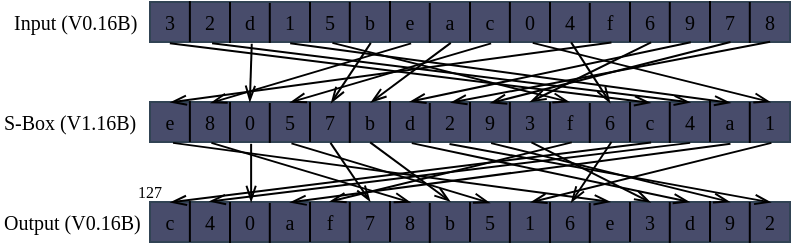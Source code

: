 <mxfile version="20.8.16" type="device"><diagram name="Page-1" id="CQ9Tcn9Mi_tH3L0ZF2m8"><mxGraphModel dx="574" dy="342" grid="1" gridSize="10" guides="1" tooltips="1" connect="1" arrows="1" fold="1" page="1" pageScale="1" pageWidth="850" pageHeight="1100" math="0" shadow="0"><root><mxCell id="0"/><mxCell id="1" parent="0"/><mxCell id="WTyvyHCWpa3YiQVzAtuP-1" value="" style="rounded=0;whiteSpace=wrap;html=1;fillColor=#484C6B;strokeColor=#314354;fontColor=#ffffff;" vertex="1" parent="1"><mxGeometry x="160" y="290" width="320" height="20" as="geometry"/></mxCell><mxCell id="WTyvyHCWpa3YiQVzAtuP-2" value="" style="endArrow=none;html=1;rounded=0;exitX=0.25;exitY=1;exitDx=0;exitDy=0;" edge="1" parent="1" source="WTyvyHCWpa3YiQVzAtuP-1"><mxGeometry width="50" height="50" relative="1" as="geometry"><mxPoint x="160" y="410" as="sourcePoint"/><mxPoint x="240.0" y="290" as="targetPoint"/><Array as="points"><mxPoint x="240" y="310"/><mxPoint x="240" y="300"/></Array></mxGeometry></mxCell><mxCell id="WTyvyHCWpa3YiQVzAtuP-3" value="" style="endArrow=none;html=1;rounded=0;entryX=0.75;entryY=0;entryDx=0;entryDy=0;exitX=0.75;exitY=1;exitDx=0;exitDy=0;" edge="1" parent="1" source="WTyvyHCWpa3YiQVzAtuP-1" target="WTyvyHCWpa3YiQVzAtuP-1"><mxGeometry width="50" height="50" relative="1" as="geometry"><mxPoint x="384.77" y="410" as="sourcePoint"/><mxPoint x="384.77" y="370" as="targetPoint"/></mxGeometry></mxCell><mxCell id="WTyvyHCWpa3YiQVzAtuP-4" value="" style="endArrow=none;html=1;rounded=0;entryX=0.5;entryY=0;entryDx=0;entryDy=0;exitX=0.5;exitY=1;exitDx=0;exitDy=0;" edge="1" parent="1" source="WTyvyHCWpa3YiQVzAtuP-1" target="WTyvyHCWpa3YiQVzAtuP-1"><mxGeometry width="50" height="50" relative="1" as="geometry"><mxPoint x="190" y="410" as="sourcePoint"/><mxPoint x="240" y="360" as="targetPoint"/></mxGeometry></mxCell><mxCell id="WTyvyHCWpa3YiQVzAtuP-5" value="" style="endArrow=none;html=1;rounded=0;entryX=0.125;entryY=0;entryDx=0;entryDy=0;entryPerimeter=0;exitX=0.125;exitY=1.023;exitDx=0;exitDy=0;exitPerimeter=0;" edge="1" parent="1" source="WTyvyHCWpa3YiQVzAtuP-1" target="WTyvyHCWpa3YiQVzAtuP-1"><mxGeometry width="50" height="50" relative="1" as="geometry"><mxPoint x="170" y="380" as="sourcePoint"/><mxPoint x="250" y="330" as="targetPoint"/></mxGeometry></mxCell><mxCell id="WTyvyHCWpa3YiQVzAtuP-6" value="" style="endArrow=none;html=1;rounded=0;entryX=0.125;entryY=0;entryDx=0;entryDy=0;entryPerimeter=0;exitX=0.125;exitY=1.023;exitDx=0;exitDy=0;exitPerimeter=0;" edge="1" parent="1"><mxGeometry width="50" height="50" relative="1" as="geometry"><mxPoint x="280.0" y="310" as="sourcePoint"/><mxPoint x="280.0" y="289.54" as="targetPoint"/></mxGeometry></mxCell><mxCell id="WTyvyHCWpa3YiQVzAtuP-7" value="" style="endArrow=none;html=1;rounded=0;entryX=0.125;entryY=0;entryDx=0;entryDy=0;entryPerimeter=0;exitX=0.125;exitY=1.023;exitDx=0;exitDy=0;exitPerimeter=0;" edge="1" parent="1"><mxGeometry width="50" height="50" relative="1" as="geometry"><mxPoint x="360" y="310.46" as="sourcePoint"/><mxPoint x="360" y="290" as="targetPoint"/></mxGeometry></mxCell><mxCell id="WTyvyHCWpa3YiQVzAtuP-8" value="" style="endArrow=none;html=1;rounded=0;entryX=0.125;entryY=0;entryDx=0;entryDy=0;entryPerimeter=0;exitX=0.125;exitY=1.023;exitDx=0;exitDy=0;exitPerimeter=0;" edge="1" parent="1"><mxGeometry width="50" height="50" relative="1" as="geometry"><mxPoint x="440" y="310" as="sourcePoint"/><mxPoint x="440" y="289.54" as="targetPoint"/></mxGeometry></mxCell><mxCell id="WTyvyHCWpa3YiQVzAtuP-26" value="" style="endArrow=none;html=1;rounded=0;exitX=0.25;exitY=1;exitDx=0;exitDy=0;" edge="1" parent="1"><mxGeometry width="50" height="50" relative="1" as="geometry"><mxPoint x="219.9" y="310.46" as="sourcePoint"/><mxPoint x="219.9" y="290.46" as="targetPoint"/><Array as="points"><mxPoint x="219.9" y="310.46"/><mxPoint x="219.9" y="300.46"/></Array></mxGeometry></mxCell><mxCell id="WTyvyHCWpa3YiQVzAtuP-27" value="" style="endArrow=none;html=1;rounded=0;entryX=0.75;entryY=0;entryDx=0;entryDy=0;exitX=0.75;exitY=1;exitDx=0;exitDy=0;" edge="1" parent="1"><mxGeometry width="50" height="50" relative="1" as="geometry"><mxPoint x="379.9" y="310.46" as="sourcePoint"/><mxPoint x="379.9" y="290.46" as="targetPoint"/></mxGeometry></mxCell><mxCell id="WTyvyHCWpa3YiQVzAtuP-28" value="" style="endArrow=none;html=1;rounded=0;entryX=0.5;entryY=0;entryDx=0;entryDy=0;exitX=0.5;exitY=1;exitDx=0;exitDy=0;" edge="1" parent="1"><mxGeometry width="50" height="50" relative="1" as="geometry"><mxPoint x="299.9" y="310.46" as="sourcePoint"/><mxPoint x="299.9" y="290.46" as="targetPoint"/></mxGeometry></mxCell><mxCell id="WTyvyHCWpa3YiQVzAtuP-29" value="" style="endArrow=none;html=1;rounded=0;entryX=0.125;entryY=0;entryDx=0;entryDy=0;entryPerimeter=0;exitX=0.125;exitY=1.023;exitDx=0;exitDy=0;exitPerimeter=0;" edge="1" parent="1"><mxGeometry width="50" height="50" relative="1" as="geometry"><mxPoint x="259.9" y="310.46" as="sourcePoint"/><mxPoint x="259.9" y="290" as="targetPoint"/></mxGeometry></mxCell><mxCell id="WTyvyHCWpa3YiQVzAtuP-30" value="" style="endArrow=none;html=1;rounded=0;entryX=0.125;entryY=0;entryDx=0;entryDy=0;entryPerimeter=0;exitX=0.125;exitY=1.023;exitDx=0;exitDy=0;exitPerimeter=0;" edge="1" parent="1"><mxGeometry width="50" height="50" relative="1" as="geometry"><mxPoint x="419.9" y="310.46" as="sourcePoint"/><mxPoint x="419.9" y="290" as="targetPoint"/></mxGeometry></mxCell><mxCell id="WTyvyHCWpa3YiQVzAtuP-31" value="" style="endArrow=none;html=1;rounded=0;entryX=0.125;entryY=0;entryDx=0;entryDy=0;entryPerimeter=0;exitX=0.125;exitY=1.023;exitDx=0;exitDy=0;exitPerimeter=0;" edge="1" parent="1"><mxGeometry width="50" height="50" relative="1" as="geometry"><mxPoint x="459.9" y="310.46" as="sourcePoint"/><mxPoint x="459.9" y="290" as="targetPoint"/></mxGeometry></mxCell><mxCell id="WTyvyHCWpa3YiQVzAtuP-32" value="" style="endArrow=none;html=1;rounded=0;entryX=0.125;entryY=0;entryDx=0;entryDy=0;entryPerimeter=0;exitX=0.125;exitY=1.023;exitDx=0;exitDy=0;exitPerimeter=0;" edge="1" parent="1"><mxGeometry width="50" height="50" relative="1" as="geometry"><mxPoint x="179.94" y="310" as="sourcePoint"/><mxPoint x="179.94" y="289.54" as="targetPoint"/></mxGeometry></mxCell><mxCell id="WTyvyHCWpa3YiQVzAtuP-33" value="" style="endArrow=none;html=1;rounded=0;entryX=0.125;entryY=0;entryDx=0;entryDy=0;entryPerimeter=0;exitX=0.125;exitY=1.023;exitDx=0;exitDy=0;exitPerimeter=0;" edge="1" parent="1"><mxGeometry width="50" height="50" relative="1" as="geometry"><mxPoint x="339.94" y="310.46" as="sourcePoint"/><mxPoint x="339.94" y="290" as="targetPoint"/></mxGeometry></mxCell><mxCell id="WTyvyHCWpa3YiQVzAtuP-34" value="1" style="text;html=1;strokeColor=none;fillColor=none;align=center;verticalAlign=middle;whiteSpace=wrap;rounded=0;fontSize=10;fontFamily=Source Code Pro;" vertex="1" parent="1"><mxGeometry x="465" y="295" width="10" height="10" as="geometry"/></mxCell><mxCell id="WTyvyHCWpa3YiQVzAtuP-35" value="4" style="text;html=1;strokeColor=none;fillColor=none;align=center;verticalAlign=middle;whiteSpace=wrap;rounded=0;fontSize=10;fontFamily=Source Code Pro;" vertex="1" parent="1"><mxGeometry x="425" y="295" width="10" height="10" as="geometry"/></mxCell><mxCell id="WTyvyHCWpa3YiQVzAtuP-36" value="6" style="text;html=1;strokeColor=none;fillColor=none;align=center;verticalAlign=middle;whiteSpace=wrap;rounded=0;fontSize=10;fontFamily=Source Code Pro;" vertex="1" parent="1"><mxGeometry x="385" y="295" width="10" height="10" as="geometry"/></mxCell><mxCell id="WTyvyHCWpa3YiQVzAtuP-37" value="3" style="text;html=1;strokeColor=none;fillColor=none;align=center;verticalAlign=middle;whiteSpace=wrap;rounded=0;fontSize=10;fontFamily=Source Code Pro;" vertex="1" parent="1"><mxGeometry x="345" y="295" width="10" height="10" as="geometry"/></mxCell><mxCell id="WTyvyHCWpa3YiQVzAtuP-38" value="a" style="text;html=1;strokeColor=none;fillColor=none;align=center;verticalAlign=middle;whiteSpace=wrap;rounded=0;fontSize=10;fontFamily=Source Code Pro;" vertex="1" parent="1"><mxGeometry x="445" y="295" width="10" height="10" as="geometry"/></mxCell><mxCell id="WTyvyHCWpa3YiQVzAtuP-39" value="c" style="text;html=1;strokeColor=none;fillColor=none;align=center;verticalAlign=middle;whiteSpace=wrap;rounded=0;fontSize=10;fontFamily=Source Code Pro;" vertex="1" parent="1"><mxGeometry x="405" y="295" width="10" height="10" as="geometry"/></mxCell><mxCell id="WTyvyHCWpa3YiQVzAtuP-40" value="f" style="text;html=1;strokeColor=none;fillColor=none;align=center;verticalAlign=middle;whiteSpace=wrap;rounded=0;fontSize=10;fontFamily=Source Code Pro;" vertex="1" parent="1"><mxGeometry x="365" y="295" width="10" height="10" as="geometry"/></mxCell><mxCell id="WTyvyHCWpa3YiQVzAtuP-41" value="9" style="text;html=1;strokeColor=none;fillColor=none;align=center;verticalAlign=middle;whiteSpace=wrap;rounded=0;fontSize=10;fontFamily=Source Code Pro;" vertex="1" parent="1"><mxGeometry x="325" y="295" width="10" height="10" as="geometry"/></mxCell><mxCell id="WTyvyHCWpa3YiQVzAtuP-42" value="2" style="text;html=1;strokeColor=none;fillColor=none;align=center;verticalAlign=middle;whiteSpace=wrap;rounded=0;fontSize=10;fontFamily=Source Code Pro;" vertex="1" parent="1"><mxGeometry x="305" y="295" width="10" height="10" as="geometry"/></mxCell><mxCell id="WTyvyHCWpa3YiQVzAtuP-43" value="b" style="text;html=1;strokeColor=none;fillColor=none;align=center;verticalAlign=middle;whiteSpace=wrap;rounded=0;fontSize=10;fontFamily=Source Code Pro;" vertex="1" parent="1"><mxGeometry x="265" y="295" width="10" height="10" as="geometry"/></mxCell><mxCell id="WTyvyHCWpa3YiQVzAtuP-44" value="5" style="text;html=1;strokeColor=none;fillColor=none;align=center;verticalAlign=middle;whiteSpace=wrap;rounded=0;fontSize=10;fontFamily=Source Code Pro;" vertex="1" parent="1"><mxGeometry x="225" y="295" width="10" height="10" as="geometry"/></mxCell><mxCell id="WTyvyHCWpa3YiQVzAtuP-45" value="8" style="text;html=1;strokeColor=none;fillColor=none;align=center;verticalAlign=middle;whiteSpace=wrap;rounded=0;fontSize=10;fontFamily=Source Code Pro;" vertex="1" parent="1"><mxGeometry x="185" y="295" width="10" height="10" as="geometry"/></mxCell><mxCell id="WTyvyHCWpa3YiQVzAtuP-46" value="d" style="text;html=1;strokeColor=none;fillColor=none;align=center;verticalAlign=middle;whiteSpace=wrap;rounded=0;fontSize=10;fontFamily=Source Code Pro;" vertex="1" parent="1"><mxGeometry x="285" y="295" width="10" height="10" as="geometry"/></mxCell><mxCell id="WTyvyHCWpa3YiQVzAtuP-47" value="7" style="text;html=1;strokeColor=none;fillColor=none;align=center;verticalAlign=middle;whiteSpace=wrap;rounded=0;fontSize=10;fontFamily=Source Code Pro;" vertex="1" parent="1"><mxGeometry x="245" y="295" width="10" height="10" as="geometry"/></mxCell><mxCell id="WTyvyHCWpa3YiQVzAtuP-48" value="0" style="text;html=1;strokeColor=none;fillColor=none;align=center;verticalAlign=middle;whiteSpace=wrap;rounded=0;fontSize=10;fontFamily=Source Code Pro;" vertex="1" parent="1"><mxGeometry x="205" y="295" width="10" height="10" as="geometry"/></mxCell><mxCell id="WTyvyHCWpa3YiQVzAtuP-49" value="e" style="text;html=1;strokeColor=none;fillColor=none;align=center;verticalAlign=middle;whiteSpace=wrap;rounded=0;fontSize=10;fontFamily=Source Code Pro;" vertex="1" parent="1"><mxGeometry x="165" y="295" width="10" height="10" as="geometry"/></mxCell><mxCell id="WTyvyHCWpa3YiQVzAtuP-51" value="S-Box (V1.16B)" style="text;html=1;strokeColor=none;fillColor=none;align=left;verticalAlign=middle;whiteSpace=wrap;rounded=0;fontSize=10;fontFamily=Computer Modern;" vertex="1" parent="1"><mxGeometry x="85" y="292.5" width="75" height="15" as="geometry"/></mxCell><mxCell id="WTyvyHCWpa3YiQVzAtuP-52" value="" style="rounded=0;whiteSpace=wrap;html=1;fillColor=#484C6B;strokeColor=#314354;fontColor=#ffffff;" vertex="1" parent="1"><mxGeometry x="160" y="240" width="320" height="20" as="geometry"/></mxCell><mxCell id="WTyvyHCWpa3YiQVzAtuP-53" value="" style="endArrow=none;html=1;rounded=0;exitX=0.25;exitY=1;exitDx=0;exitDy=0;" edge="1" parent="1" source="WTyvyHCWpa3YiQVzAtuP-52"><mxGeometry width="50" height="50" relative="1" as="geometry"><mxPoint x="160" y="360" as="sourcePoint"/><mxPoint x="240.0" y="240.0" as="targetPoint"/><Array as="points"><mxPoint x="240" y="260"/><mxPoint x="240" y="250"/></Array></mxGeometry></mxCell><mxCell id="WTyvyHCWpa3YiQVzAtuP-54" value="" style="endArrow=none;html=1;rounded=0;entryX=0.75;entryY=0;entryDx=0;entryDy=0;exitX=0.75;exitY=1;exitDx=0;exitDy=0;" edge="1" parent="1" source="WTyvyHCWpa3YiQVzAtuP-52" target="WTyvyHCWpa3YiQVzAtuP-52"><mxGeometry width="50" height="50" relative="1" as="geometry"><mxPoint x="384.77" y="360" as="sourcePoint"/><mxPoint x="384.77" y="320" as="targetPoint"/></mxGeometry></mxCell><mxCell id="WTyvyHCWpa3YiQVzAtuP-55" value="" style="endArrow=none;html=1;rounded=0;entryX=0.5;entryY=0;entryDx=0;entryDy=0;exitX=0.5;exitY=1;exitDx=0;exitDy=0;" edge="1" parent="1" source="WTyvyHCWpa3YiQVzAtuP-52" target="WTyvyHCWpa3YiQVzAtuP-52"><mxGeometry width="50" height="50" relative="1" as="geometry"><mxPoint x="190" y="360" as="sourcePoint"/><mxPoint x="240" y="310" as="targetPoint"/></mxGeometry></mxCell><mxCell id="WTyvyHCWpa3YiQVzAtuP-56" value="" style="endArrow=none;html=1;rounded=0;entryX=0.125;entryY=0;entryDx=0;entryDy=0;entryPerimeter=0;exitX=0.125;exitY=1.023;exitDx=0;exitDy=0;exitPerimeter=0;" edge="1" parent="1" source="WTyvyHCWpa3YiQVzAtuP-52" target="WTyvyHCWpa3YiQVzAtuP-52"><mxGeometry width="50" height="50" relative="1" as="geometry"><mxPoint x="170" y="330" as="sourcePoint"/><mxPoint x="250" y="280" as="targetPoint"/></mxGeometry></mxCell><mxCell id="WTyvyHCWpa3YiQVzAtuP-57" value="" style="endArrow=none;html=1;rounded=0;entryX=0.125;entryY=0;entryDx=0;entryDy=0;entryPerimeter=0;exitX=0.125;exitY=1.023;exitDx=0;exitDy=0;exitPerimeter=0;" edge="1" parent="1"><mxGeometry width="50" height="50" relative="1" as="geometry"><mxPoint x="280.0" y="260.0" as="sourcePoint"/><mxPoint x="280.0" y="239.54" as="targetPoint"/></mxGeometry></mxCell><mxCell id="WTyvyHCWpa3YiQVzAtuP-58" value="" style="endArrow=none;html=1;rounded=0;entryX=0.125;entryY=0;entryDx=0;entryDy=0;entryPerimeter=0;exitX=0.125;exitY=1.023;exitDx=0;exitDy=0;exitPerimeter=0;" edge="1" parent="1"><mxGeometry width="50" height="50" relative="1" as="geometry"><mxPoint x="360" y="260.46" as="sourcePoint"/><mxPoint x="360" y="240.0" as="targetPoint"/></mxGeometry></mxCell><mxCell id="WTyvyHCWpa3YiQVzAtuP-59" value="" style="endArrow=none;html=1;rounded=0;entryX=0.125;entryY=0;entryDx=0;entryDy=0;entryPerimeter=0;exitX=0.125;exitY=1.023;exitDx=0;exitDy=0;exitPerimeter=0;" edge="1" parent="1"><mxGeometry width="50" height="50" relative="1" as="geometry"><mxPoint x="440" y="260.0" as="sourcePoint"/><mxPoint x="440" y="239.54" as="targetPoint"/></mxGeometry></mxCell><mxCell id="WTyvyHCWpa3YiQVzAtuP-77" value="" style="endArrow=none;html=1;rounded=0;exitX=0.25;exitY=1;exitDx=0;exitDy=0;" edge="1" parent="1"><mxGeometry width="50" height="50" relative="1" as="geometry"><mxPoint x="219.9" y="260.46" as="sourcePoint"/><mxPoint x="219.9" y="240.46" as="targetPoint"/><Array as="points"><mxPoint x="219.9" y="260.46"/><mxPoint x="219.9" y="250.46"/></Array></mxGeometry></mxCell><mxCell id="WTyvyHCWpa3YiQVzAtuP-78" value="" style="endArrow=none;html=1;rounded=0;entryX=0.75;entryY=0;entryDx=0;entryDy=0;exitX=0.75;exitY=1;exitDx=0;exitDy=0;" edge="1" parent="1"><mxGeometry width="50" height="50" relative="1" as="geometry"><mxPoint x="379.9" y="260.46" as="sourcePoint"/><mxPoint x="379.9" y="240.46" as="targetPoint"/></mxGeometry></mxCell><mxCell id="WTyvyHCWpa3YiQVzAtuP-79" value="" style="endArrow=none;html=1;rounded=0;entryX=0.5;entryY=0;entryDx=0;entryDy=0;exitX=0.5;exitY=1;exitDx=0;exitDy=0;" edge="1" parent="1"><mxGeometry width="50" height="50" relative="1" as="geometry"><mxPoint x="299.9" y="260.46" as="sourcePoint"/><mxPoint x="299.9" y="240.46" as="targetPoint"/></mxGeometry></mxCell><mxCell id="WTyvyHCWpa3YiQVzAtuP-80" value="" style="endArrow=none;html=1;rounded=0;entryX=0.125;entryY=0;entryDx=0;entryDy=0;entryPerimeter=0;exitX=0.125;exitY=1.023;exitDx=0;exitDy=0;exitPerimeter=0;" edge="1" parent="1"><mxGeometry width="50" height="50" relative="1" as="geometry"><mxPoint x="259.9" y="260.46" as="sourcePoint"/><mxPoint x="259.9" y="240.0" as="targetPoint"/></mxGeometry></mxCell><mxCell id="WTyvyHCWpa3YiQVzAtuP-81" value="" style="endArrow=none;html=1;rounded=0;entryX=0.125;entryY=0;entryDx=0;entryDy=0;entryPerimeter=0;exitX=0.125;exitY=1.023;exitDx=0;exitDy=0;exitPerimeter=0;" edge="1" parent="1"><mxGeometry width="50" height="50" relative="1" as="geometry"><mxPoint x="419.9" y="260.46" as="sourcePoint"/><mxPoint x="419.9" y="240.0" as="targetPoint"/></mxGeometry></mxCell><mxCell id="WTyvyHCWpa3YiQVzAtuP-82" value="" style="endArrow=none;html=1;rounded=0;entryX=0.125;entryY=0;entryDx=0;entryDy=0;entryPerimeter=0;exitX=0.125;exitY=1.023;exitDx=0;exitDy=0;exitPerimeter=0;" edge="1" parent="1"><mxGeometry width="50" height="50" relative="1" as="geometry"><mxPoint x="459.9" y="260.46" as="sourcePoint"/><mxPoint x="459.9" y="240.0" as="targetPoint"/></mxGeometry></mxCell><mxCell id="WTyvyHCWpa3YiQVzAtuP-83" value="" style="endArrow=none;html=1;rounded=0;entryX=0.125;entryY=0;entryDx=0;entryDy=0;entryPerimeter=0;exitX=0.125;exitY=1.023;exitDx=0;exitDy=0;exitPerimeter=0;" edge="1" parent="1"><mxGeometry width="50" height="50" relative="1" as="geometry"><mxPoint x="179.94" y="260.0" as="sourcePoint"/><mxPoint x="179.94" y="239.54" as="targetPoint"/></mxGeometry></mxCell><mxCell id="WTyvyHCWpa3YiQVzAtuP-84" value="" style="endArrow=none;html=1;rounded=0;entryX=0.125;entryY=0;entryDx=0;entryDy=0;entryPerimeter=0;exitX=0.125;exitY=1.023;exitDx=0;exitDy=0;exitPerimeter=0;" edge="1" parent="1"><mxGeometry width="50" height="50" relative="1" as="geometry"><mxPoint x="339.94" y="260.46" as="sourcePoint"/><mxPoint x="339.94" y="240.0" as="targetPoint"/></mxGeometry></mxCell><mxCell id="WTyvyHCWpa3YiQVzAtuP-85" value="8" style="text;html=1;strokeColor=none;fillColor=none;align=center;verticalAlign=middle;whiteSpace=wrap;rounded=0;fontSize=10;fontFamily=Source Code Pro;" vertex="1" parent="1"><mxGeometry x="465" y="245" width="10" height="10" as="geometry"/></mxCell><mxCell id="WTyvyHCWpa3YiQVzAtuP-86" value="9" style="text;html=1;strokeColor=none;fillColor=none;align=center;verticalAlign=middle;whiteSpace=wrap;rounded=0;fontSize=10;fontFamily=Source Code Pro;" vertex="1" parent="1"><mxGeometry x="425" y="245" width="10" height="10" as="geometry"/></mxCell><mxCell id="WTyvyHCWpa3YiQVzAtuP-87" value="f" style="text;html=1;strokeColor=none;fillColor=none;align=center;verticalAlign=middle;whiteSpace=wrap;rounded=0;fontSize=10;fontFamily=Source Code Pro;" vertex="1" parent="1"><mxGeometry x="385" y="245" width="10" height="10" as="geometry"/></mxCell><mxCell id="WTyvyHCWpa3YiQVzAtuP-88" value="0" style="text;html=1;strokeColor=none;fillColor=none;align=center;verticalAlign=middle;whiteSpace=wrap;rounded=0;fontSize=10;fontFamily=Source Code Pro;" vertex="1" parent="1"><mxGeometry x="345" y="245" width="10" height="10" as="geometry"/></mxCell><mxCell id="WTyvyHCWpa3YiQVzAtuP-89" value="7" style="text;html=1;strokeColor=none;fillColor=none;align=center;verticalAlign=middle;whiteSpace=wrap;rounded=0;fontSize=10;fontFamily=Source Code Pro;" vertex="1" parent="1"><mxGeometry x="445" y="245" width="10" height="10" as="geometry"/></mxCell><mxCell id="WTyvyHCWpa3YiQVzAtuP-90" value="6" style="text;html=1;strokeColor=none;fillColor=none;align=center;verticalAlign=middle;whiteSpace=wrap;rounded=0;fontSize=10;fontFamily=Source Code Pro;" vertex="1" parent="1"><mxGeometry x="405" y="245" width="10" height="10" as="geometry"/></mxCell><mxCell id="WTyvyHCWpa3YiQVzAtuP-91" value="4" style="text;html=1;strokeColor=none;fillColor=none;align=center;verticalAlign=middle;whiteSpace=wrap;rounded=0;fontSize=10;fontFamily=Source Code Pro;" vertex="1" parent="1"><mxGeometry x="365" y="245" width="10" height="10" as="geometry"/></mxCell><mxCell id="WTyvyHCWpa3YiQVzAtuP-92" value="c" style="text;html=1;strokeColor=none;fillColor=none;align=center;verticalAlign=middle;whiteSpace=wrap;rounded=0;fontSize=10;fontFamily=Source Code Pro;" vertex="1" parent="1"><mxGeometry x="325" y="245" width="10" height="10" as="geometry"/></mxCell><mxCell id="WTyvyHCWpa3YiQVzAtuP-93" value="a" style="text;html=1;strokeColor=none;fillColor=none;align=center;verticalAlign=middle;whiteSpace=wrap;rounded=0;fontSize=10;fontFamily=Source Code Pro;" vertex="1" parent="1"><mxGeometry x="305" y="245" width="10" height="10" as="geometry"/></mxCell><mxCell id="WTyvyHCWpa3YiQVzAtuP-94" value="b" style="text;html=1;strokeColor=none;fillColor=none;align=center;verticalAlign=middle;whiteSpace=wrap;rounded=0;fontSize=10;fontFamily=Source Code Pro;" vertex="1" parent="1"><mxGeometry x="265" y="245" width="10" height="10" as="geometry"/></mxCell><mxCell id="WTyvyHCWpa3YiQVzAtuP-95" value="1" style="text;html=1;strokeColor=none;fillColor=none;align=center;verticalAlign=middle;whiteSpace=wrap;rounded=0;fontSize=10;fontFamily=Source Code Pro;" vertex="1" parent="1"><mxGeometry x="225" y="245" width="10" height="10" as="geometry"/></mxCell><mxCell id="WTyvyHCWpa3YiQVzAtuP-96" value="2" style="text;html=1;strokeColor=none;fillColor=none;align=center;verticalAlign=middle;whiteSpace=wrap;rounded=0;fontSize=10;fontFamily=Source Code Pro;" vertex="1" parent="1"><mxGeometry x="185" y="245" width="10" height="10" as="geometry"/></mxCell><mxCell id="WTyvyHCWpa3YiQVzAtuP-97" value="e" style="text;html=1;strokeColor=none;fillColor=none;align=center;verticalAlign=middle;whiteSpace=wrap;rounded=0;fontSize=10;fontFamily=Source Code Pro;" vertex="1" parent="1"><mxGeometry x="285" y="245" width="10" height="10" as="geometry"/></mxCell><mxCell id="WTyvyHCWpa3YiQVzAtuP-98" value="5" style="text;html=1;strokeColor=none;fillColor=none;align=center;verticalAlign=middle;whiteSpace=wrap;rounded=0;fontSize=10;fontFamily=Source Code Pro;" vertex="1" parent="1"><mxGeometry x="245" y="245" width="10" height="10" as="geometry"/></mxCell><mxCell id="WTyvyHCWpa3YiQVzAtuP-99" value="d" style="text;html=1;strokeColor=none;fillColor=none;align=center;verticalAlign=middle;whiteSpace=wrap;rounded=0;fontSize=10;fontFamily=Source Code Pro;" vertex="1" parent="1"><mxGeometry x="205" y="245" width="10" height="10" as="geometry"/></mxCell><mxCell id="WTyvyHCWpa3YiQVzAtuP-100" value="3" style="text;html=1;strokeColor=none;fillColor=none;align=center;verticalAlign=middle;whiteSpace=wrap;rounded=0;fontSize=10;fontFamily=Source Code Pro;" vertex="1" parent="1"><mxGeometry x="165" y="245" width="10" height="10" as="geometry"/></mxCell><mxCell id="WTyvyHCWpa3YiQVzAtuP-101" value="Input (V0.16B)" style="text;html=1;strokeColor=none;fillColor=none;align=left;verticalAlign=middle;whiteSpace=wrap;rounded=0;fontSize=10;fontFamily=Computer Modern;" vertex="1" parent="1"><mxGeometry x="90" y="242.5" width="75" height="15" as="geometry"/></mxCell><mxCell id="WTyvyHCWpa3YiQVzAtuP-102" value="" style="rounded=0;whiteSpace=wrap;html=1;fillColor=#484C6B;strokeColor=#314354;fontColor=#ffffff;" vertex="1" parent="1"><mxGeometry x="160" y="340" width="320" height="20" as="geometry"/></mxCell><mxCell id="WTyvyHCWpa3YiQVzAtuP-103" value="" style="endArrow=none;html=1;rounded=0;exitX=0.25;exitY=1;exitDx=0;exitDy=0;" edge="1" parent="1" source="WTyvyHCWpa3YiQVzAtuP-102"><mxGeometry width="50" height="50" relative="1" as="geometry"><mxPoint x="160" y="460" as="sourcePoint"/><mxPoint x="240.0" y="340.0" as="targetPoint"/><Array as="points"><mxPoint x="240" y="360"/><mxPoint x="240" y="350"/></Array></mxGeometry></mxCell><mxCell id="WTyvyHCWpa3YiQVzAtuP-104" value="" style="endArrow=none;html=1;rounded=0;entryX=0.75;entryY=0;entryDx=0;entryDy=0;exitX=0.75;exitY=1;exitDx=0;exitDy=0;" edge="1" parent="1" source="WTyvyHCWpa3YiQVzAtuP-102" target="WTyvyHCWpa3YiQVzAtuP-102"><mxGeometry width="50" height="50" relative="1" as="geometry"><mxPoint x="384.77" y="460" as="sourcePoint"/><mxPoint x="384.77" y="420" as="targetPoint"/></mxGeometry></mxCell><mxCell id="WTyvyHCWpa3YiQVzAtuP-105" value="" style="endArrow=none;html=1;rounded=0;entryX=0.5;entryY=0;entryDx=0;entryDy=0;exitX=0.5;exitY=1;exitDx=0;exitDy=0;" edge="1" parent="1" source="WTyvyHCWpa3YiQVzAtuP-102" target="WTyvyHCWpa3YiQVzAtuP-102"><mxGeometry width="50" height="50" relative="1" as="geometry"><mxPoint x="190" y="460" as="sourcePoint"/><mxPoint x="240" y="410" as="targetPoint"/></mxGeometry></mxCell><mxCell id="WTyvyHCWpa3YiQVzAtuP-106" value="" style="endArrow=none;html=1;rounded=0;entryX=0.125;entryY=0;entryDx=0;entryDy=0;entryPerimeter=0;exitX=0.125;exitY=1.023;exitDx=0;exitDy=0;exitPerimeter=0;" edge="1" parent="1" source="WTyvyHCWpa3YiQVzAtuP-102" target="WTyvyHCWpa3YiQVzAtuP-102"><mxGeometry width="50" height="50" relative="1" as="geometry"><mxPoint x="170" y="430" as="sourcePoint"/><mxPoint x="250" y="380" as="targetPoint"/></mxGeometry></mxCell><mxCell id="WTyvyHCWpa3YiQVzAtuP-107" value="" style="endArrow=none;html=1;rounded=0;entryX=0.125;entryY=0;entryDx=0;entryDy=0;entryPerimeter=0;exitX=0.125;exitY=1.023;exitDx=0;exitDy=0;exitPerimeter=0;" edge="1" parent="1"><mxGeometry width="50" height="50" relative="1" as="geometry"><mxPoint x="280.0" y="360.0" as="sourcePoint"/><mxPoint x="280.0" y="339.54" as="targetPoint"/></mxGeometry></mxCell><mxCell id="WTyvyHCWpa3YiQVzAtuP-108" value="" style="endArrow=none;html=1;rounded=0;entryX=0.125;entryY=0;entryDx=0;entryDy=0;entryPerimeter=0;exitX=0.125;exitY=1.023;exitDx=0;exitDy=0;exitPerimeter=0;" edge="1" parent="1"><mxGeometry width="50" height="50" relative="1" as="geometry"><mxPoint x="360" y="360.46" as="sourcePoint"/><mxPoint x="360" y="340.0" as="targetPoint"/></mxGeometry></mxCell><mxCell id="WTyvyHCWpa3YiQVzAtuP-109" value="" style="endArrow=none;html=1;rounded=0;entryX=0.125;entryY=0;entryDx=0;entryDy=0;entryPerimeter=0;exitX=0.125;exitY=1.023;exitDx=0;exitDy=0;exitPerimeter=0;" edge="1" parent="1"><mxGeometry width="50" height="50" relative="1" as="geometry"><mxPoint x="440" y="360.0" as="sourcePoint"/><mxPoint x="440" y="339.54" as="targetPoint"/></mxGeometry></mxCell><mxCell id="WTyvyHCWpa3YiQVzAtuP-111" value="127" style="text;html=1;strokeColor=none;fillColor=none;align=center;verticalAlign=middle;whiteSpace=wrap;rounded=0;fontSize=8;fontFamily=Source Code Pro;" vertex="1" parent="1"><mxGeometry x="150" y="330" width="20" height="10" as="geometry"/></mxCell><mxCell id="WTyvyHCWpa3YiQVzAtuP-127" value="" style="endArrow=none;html=1;rounded=0;exitX=0.25;exitY=1;exitDx=0;exitDy=0;" edge="1" parent="1"><mxGeometry width="50" height="50" relative="1" as="geometry"><mxPoint x="219.9" y="360.46" as="sourcePoint"/><mxPoint x="219.9" y="340.46" as="targetPoint"/><Array as="points"><mxPoint x="219.9" y="360.46"/><mxPoint x="219.9" y="350.46"/></Array></mxGeometry></mxCell><mxCell id="WTyvyHCWpa3YiQVzAtuP-128" value="" style="endArrow=none;html=1;rounded=0;entryX=0.75;entryY=0;entryDx=0;entryDy=0;exitX=0.75;exitY=1;exitDx=0;exitDy=0;" edge="1" parent="1"><mxGeometry width="50" height="50" relative="1" as="geometry"><mxPoint x="379.9" y="360.46" as="sourcePoint"/><mxPoint x="379.9" y="340.46" as="targetPoint"/></mxGeometry></mxCell><mxCell id="WTyvyHCWpa3YiQVzAtuP-129" value="" style="endArrow=none;html=1;rounded=0;entryX=0.5;entryY=0;entryDx=0;entryDy=0;exitX=0.5;exitY=1;exitDx=0;exitDy=0;" edge="1" parent="1"><mxGeometry width="50" height="50" relative="1" as="geometry"><mxPoint x="299.9" y="360.46" as="sourcePoint"/><mxPoint x="299.9" y="340.46" as="targetPoint"/></mxGeometry></mxCell><mxCell id="WTyvyHCWpa3YiQVzAtuP-130" value="" style="endArrow=none;html=1;rounded=0;entryX=0.125;entryY=0;entryDx=0;entryDy=0;entryPerimeter=0;exitX=0.125;exitY=1.023;exitDx=0;exitDy=0;exitPerimeter=0;" edge="1" parent="1"><mxGeometry width="50" height="50" relative="1" as="geometry"><mxPoint x="259.9" y="360.46" as="sourcePoint"/><mxPoint x="259.9" y="340.0" as="targetPoint"/></mxGeometry></mxCell><mxCell id="WTyvyHCWpa3YiQVzAtuP-131" value="" style="endArrow=none;html=1;rounded=0;entryX=0.125;entryY=0;entryDx=0;entryDy=0;entryPerimeter=0;exitX=0.125;exitY=1.023;exitDx=0;exitDy=0;exitPerimeter=0;" edge="1" parent="1"><mxGeometry width="50" height="50" relative="1" as="geometry"><mxPoint x="419.9" y="360.46" as="sourcePoint"/><mxPoint x="419.9" y="340.0" as="targetPoint"/></mxGeometry></mxCell><mxCell id="WTyvyHCWpa3YiQVzAtuP-132" value="" style="endArrow=none;html=1;rounded=0;entryX=0.125;entryY=0;entryDx=0;entryDy=0;entryPerimeter=0;exitX=0.125;exitY=1.023;exitDx=0;exitDy=0;exitPerimeter=0;" edge="1" parent="1"><mxGeometry width="50" height="50" relative="1" as="geometry"><mxPoint x="459.9" y="360.46" as="sourcePoint"/><mxPoint x="459.9" y="340.0" as="targetPoint"/></mxGeometry></mxCell><mxCell id="WTyvyHCWpa3YiQVzAtuP-133" value="" style="endArrow=none;html=1;rounded=0;entryX=0.125;entryY=0;entryDx=0;entryDy=0;entryPerimeter=0;exitX=0.125;exitY=1.023;exitDx=0;exitDy=0;exitPerimeter=0;" edge="1" parent="1"><mxGeometry width="50" height="50" relative="1" as="geometry"><mxPoint x="179.94" y="360.0" as="sourcePoint"/><mxPoint x="179.94" y="339.54" as="targetPoint"/></mxGeometry></mxCell><mxCell id="WTyvyHCWpa3YiQVzAtuP-134" value="" style="endArrow=none;html=1;rounded=0;entryX=0.125;entryY=0;entryDx=0;entryDy=0;entryPerimeter=0;exitX=0.125;exitY=1.023;exitDx=0;exitDy=0;exitPerimeter=0;" edge="1" parent="1"><mxGeometry width="50" height="50" relative="1" as="geometry"><mxPoint x="339.94" y="360.46" as="sourcePoint"/><mxPoint x="339.94" y="340.0" as="targetPoint"/></mxGeometry></mxCell><mxCell id="WTyvyHCWpa3YiQVzAtuP-135" value="2" style="text;html=1;strokeColor=none;fillColor=none;align=center;verticalAlign=middle;whiteSpace=wrap;rounded=0;fontSize=10;fontFamily=Source Code Pro;" vertex="1" parent="1"><mxGeometry x="465" y="345" width="10" height="10" as="geometry"/></mxCell><mxCell id="WTyvyHCWpa3YiQVzAtuP-136" value="d" style="text;html=1;strokeColor=none;fillColor=none;align=center;verticalAlign=middle;whiteSpace=wrap;rounded=0;fontSize=10;fontFamily=Source Code Pro;" vertex="1" parent="1"><mxGeometry x="425" y="345" width="10" height="10" as="geometry"/></mxCell><mxCell id="WTyvyHCWpa3YiQVzAtuP-137" value="e" style="text;html=1;strokeColor=none;fillColor=none;align=center;verticalAlign=middle;whiteSpace=wrap;rounded=0;fontSize=10;fontFamily=Source Code Pro;" vertex="1" parent="1"><mxGeometry x="385" y="345" width="10" height="10" as="geometry"/></mxCell><mxCell id="WTyvyHCWpa3YiQVzAtuP-138" value="1" style="text;html=1;strokeColor=none;fillColor=none;align=center;verticalAlign=middle;whiteSpace=wrap;rounded=0;fontSize=10;fontFamily=Source Code Pro;" vertex="1" parent="1"><mxGeometry x="345" y="345" width="10" height="10" as="geometry"/></mxCell><mxCell id="WTyvyHCWpa3YiQVzAtuP-139" value="9" style="text;html=1;strokeColor=none;fillColor=none;align=center;verticalAlign=middle;whiteSpace=wrap;rounded=0;fontSize=10;fontFamily=Source Code Pro;" vertex="1" parent="1"><mxGeometry x="445" y="345" width="10" height="10" as="geometry"/></mxCell><mxCell id="WTyvyHCWpa3YiQVzAtuP-140" value="3" style="text;html=1;strokeColor=none;fillColor=none;align=center;verticalAlign=middle;whiteSpace=wrap;rounded=0;fontSize=10;fontFamily=Source Code Pro;" vertex="1" parent="1"><mxGeometry x="405" y="345" width="10" height="10" as="geometry"/></mxCell><mxCell id="WTyvyHCWpa3YiQVzAtuP-141" value="6" style="text;html=1;strokeColor=none;fillColor=none;align=center;verticalAlign=middle;whiteSpace=wrap;rounded=0;fontSize=10;fontFamily=Source Code Pro;" vertex="1" parent="1"><mxGeometry x="365" y="345" width="10" height="10" as="geometry"/></mxCell><mxCell id="WTyvyHCWpa3YiQVzAtuP-142" value="5" style="text;html=1;strokeColor=none;fillColor=none;align=center;verticalAlign=middle;whiteSpace=wrap;rounded=0;fontSize=10;fontFamily=Source Code Pro;" vertex="1" parent="1"><mxGeometry x="325" y="345" width="10" height="10" as="geometry"/></mxCell><mxCell id="WTyvyHCWpa3YiQVzAtuP-143" value="b" style="text;html=1;strokeColor=none;fillColor=none;align=center;verticalAlign=middle;whiteSpace=wrap;rounded=0;fontSize=10;fontFamily=Source Code Pro;" vertex="1" parent="1"><mxGeometry x="305" y="345" width="10" height="10" as="geometry"/></mxCell><mxCell id="WTyvyHCWpa3YiQVzAtuP-144" value="7" style="text;html=1;strokeColor=none;fillColor=none;align=center;verticalAlign=middle;whiteSpace=wrap;rounded=0;fontSize=10;fontFamily=Source Code Pro;" vertex="1" parent="1"><mxGeometry x="265" y="345" width="10" height="10" as="geometry"/></mxCell><mxCell id="WTyvyHCWpa3YiQVzAtuP-145" value="a" style="text;html=1;strokeColor=none;fillColor=none;align=center;verticalAlign=middle;whiteSpace=wrap;rounded=0;fontSize=10;fontFamily=Source Code Pro;" vertex="1" parent="1"><mxGeometry x="225" y="345" width="10" height="10" as="geometry"/></mxCell><mxCell id="WTyvyHCWpa3YiQVzAtuP-146" value="4" style="text;html=1;strokeColor=none;fillColor=none;align=center;verticalAlign=middle;whiteSpace=wrap;rounded=0;fontSize=10;fontFamily=Source Code Pro;" vertex="1" parent="1"><mxGeometry x="185" y="345" width="10" height="10" as="geometry"/></mxCell><mxCell id="WTyvyHCWpa3YiQVzAtuP-147" value="8" style="text;html=1;strokeColor=none;fillColor=none;align=center;verticalAlign=middle;whiteSpace=wrap;rounded=0;fontSize=10;fontFamily=Source Code Pro;" vertex="1" parent="1"><mxGeometry x="285" y="345" width="10" height="10" as="geometry"/></mxCell><mxCell id="WTyvyHCWpa3YiQVzAtuP-148" value="f" style="text;html=1;strokeColor=none;fillColor=none;align=center;verticalAlign=middle;whiteSpace=wrap;rounded=0;fontSize=10;fontFamily=Source Code Pro;" vertex="1" parent="1"><mxGeometry x="245" y="345" width="10" height="10" as="geometry"/></mxCell><mxCell id="WTyvyHCWpa3YiQVzAtuP-149" value="0" style="text;html=1;strokeColor=none;fillColor=none;align=center;verticalAlign=middle;whiteSpace=wrap;rounded=0;fontSize=10;fontFamily=Source Code Pro;" vertex="1" parent="1"><mxGeometry x="205" y="345" width="10" height="10" as="geometry"/></mxCell><mxCell id="WTyvyHCWpa3YiQVzAtuP-150" value="c" style="text;html=1;strokeColor=none;fillColor=none;align=center;verticalAlign=middle;whiteSpace=wrap;rounded=0;fontSize=10;fontFamily=Source Code Pro;" vertex="1" parent="1"><mxGeometry x="165" y="345" width="10" height="10" as="geometry"/></mxCell><mxCell id="WTyvyHCWpa3YiQVzAtuP-151" value="Output (V0.16B)" style="text;html=1;strokeColor=none;fillColor=none;align=left;verticalAlign=middle;whiteSpace=wrap;rounded=0;fontSize=10;fontFamily=Computer Modern;" vertex="1" parent="1"><mxGeometry x="85" y="342.5" width="75" height="15" as="geometry"/></mxCell><mxCell id="WTyvyHCWpa3YiQVzAtuP-155" value="" style="endArrow=openThin;html=1;rounded=0;fontSize=11;strokeWidth=1;jumpSize=6;endFill=0;exitX=0.969;exitY=0.996;exitDx=0;exitDy=0;exitPerimeter=0;entryX=0.47;entryY=0.017;entryDx=0;entryDy=0;entryPerimeter=0;" edge="1" parent="1" source="WTyvyHCWpa3YiQVzAtuP-52" target="WTyvyHCWpa3YiQVzAtuP-1"><mxGeometry width="50" height="50" relative="1" as="geometry"><mxPoint x="510" y="310" as="sourcePoint"/><mxPoint x="560" y="260" as="targetPoint"/></mxGeometry></mxCell><mxCell id="WTyvyHCWpa3YiQVzAtuP-157" value="" style="endArrow=openThin;html=1;rounded=0;fontSize=11;strokeWidth=1;jumpSize=6;endFill=0;exitX=0.468;exitY=1.051;exitDx=0;exitDy=0;exitPerimeter=0;entryX=0.97;entryY=0.011;entryDx=0;entryDy=0;entryPerimeter=0;" edge="1" parent="1" source="WTyvyHCWpa3YiQVzAtuP-1" target="WTyvyHCWpa3YiQVzAtuP-102"><mxGeometry width="50" height="50" relative="1" as="geometry"><mxPoint x="480.08" y="269.92" as="sourcePoint"/><mxPoint x="320.4" y="300.34" as="targetPoint"/></mxGeometry></mxCell><mxCell id="WTyvyHCWpa3YiQVzAtuP-158" value="" style="endArrow=openThin;html=1;rounded=0;fontSize=11;strokeWidth=1;jumpSize=6;endFill=0;exitX=0.907;exitY=0.999;exitDx=0;exitDy=0;exitPerimeter=0;entryX=0.532;entryY=0.028;entryDx=0;entryDy=0;entryPerimeter=0;" edge="1" parent="1" source="WTyvyHCWpa3YiQVzAtuP-52" target="WTyvyHCWpa3YiQVzAtuP-1"><mxGeometry width="50" height="50" relative="1" as="geometry"><mxPoint x="480.08" y="269.92" as="sourcePoint"/><mxPoint x="320.4" y="300.34" as="targetPoint"/></mxGeometry></mxCell><mxCell id="WTyvyHCWpa3YiQVzAtuP-159" value="" style="endArrow=openThin;html=1;rounded=0;fontSize=11;strokeWidth=1;jumpSize=6;endFill=0;exitX=0.596;exitY=1.01;exitDx=0;exitDy=0;exitPerimeter=0;entryX=0.782;entryY=0.01;entryDx=0;entryDy=0;entryPerimeter=0;" edge="1" parent="1" source="WTyvyHCWpa3YiQVzAtuP-1" target="WTyvyHCWpa3YiQVzAtuP-102"><mxGeometry width="50" height="50" relative="1" as="geometry"><mxPoint x="399.84" y="130.0" as="sourcePoint"/><mxPoint x="400" y="370" as="targetPoint"/></mxGeometry></mxCell><mxCell id="WTyvyHCWpa3YiQVzAtuP-160" value="" style="endArrow=openThin;html=1;rounded=0;fontSize=11;strokeWidth=1;jumpSize=6;endFill=0;entryX=0.843;entryY=-0.001;entryDx=0;entryDy=0;entryPerimeter=0;exitX=0.409;exitY=1.028;exitDx=0;exitDy=0;exitPerimeter=0;" edge="1" parent="1" source="WTyvyHCWpa3YiQVzAtuP-1" target="WTyvyHCWpa3YiQVzAtuP-102"><mxGeometry width="50" height="50" relative="1" as="geometry"><mxPoint x="460" y="170" as="sourcePoint"/><mxPoint x="305" y="200.42" as="targetPoint"/></mxGeometry></mxCell><mxCell id="WTyvyHCWpa3YiQVzAtuP-161" value="" style="endArrow=openThin;html=1;rounded=0;fontSize=11;strokeWidth=1;jumpSize=6;endFill=0;exitX=0.845;exitY=1.007;exitDx=0;exitDy=0;exitPerimeter=0;entryX=0.406;entryY=-0.006;entryDx=0;entryDy=0;entryPerimeter=0;" edge="1" parent="1" source="WTyvyHCWpa3YiQVzAtuP-52" target="WTyvyHCWpa3YiQVzAtuP-1"><mxGeometry width="50" height="50" relative="1" as="geometry"><mxPoint x="474.68" y="180.0" as="sourcePoint"/><mxPoint x="315" y="210.42" as="targetPoint"/></mxGeometry></mxCell><mxCell id="WTyvyHCWpa3YiQVzAtuP-162" value="" style="endArrow=openThin;html=1;rounded=0;fontSize=11;strokeWidth=1;jumpSize=6;endFill=0;entryX=0.594;entryY=-0.001;entryDx=0;entryDy=0;entryPerimeter=0;exitX=0.783;exitY=1.01;exitDx=0;exitDy=0;exitPerimeter=0;" edge="1" parent="1" source="WTyvyHCWpa3YiQVzAtuP-52" target="WTyvyHCWpa3YiQVzAtuP-1"><mxGeometry width="50" height="50" relative="1" as="geometry"><mxPoint x="400" y="200" as="sourcePoint"/><mxPoint x="325" y="220.42" as="targetPoint"/></mxGeometry></mxCell><mxCell id="WTyvyHCWpa3YiQVzAtuP-163" value="" style="endArrow=openThin;html=1;rounded=0;fontSize=11;strokeWidth=1;jumpSize=6;endFill=0;exitX=0.533;exitY=1.028;exitDx=0;exitDy=0;exitPerimeter=0;entryX=0.906;entryY=-0.001;entryDx=0;entryDy=0;entryPerimeter=0;" edge="1" parent="1" source="WTyvyHCWpa3YiQVzAtuP-1" target="WTyvyHCWpa3YiQVzAtuP-102"><mxGeometry width="50" height="50" relative="1" as="geometry"><mxPoint x="494.68" y="200.0" as="sourcePoint"/><mxPoint x="335" y="230.42" as="targetPoint"/></mxGeometry></mxCell><mxCell id="WTyvyHCWpa3YiQVzAtuP-164" value="" style="endArrow=openThin;html=1;rounded=0;fontSize=11;strokeWidth=1;jumpSize=6;endFill=0;exitX=0.344;exitY=1.01;exitDx=0;exitDy=0;exitPerimeter=0;entryX=0.469;entryY=-0.013;entryDx=0;entryDy=0;entryPerimeter=0;" edge="1" parent="1" source="WTyvyHCWpa3YiQVzAtuP-1" target="WTyvyHCWpa3YiQVzAtuP-102"><mxGeometry width="50" height="50" relative="1" as="geometry"><mxPoint x="464.68" y="170.0" as="sourcePoint"/><mxPoint x="305" y="200.42" as="targetPoint"/></mxGeometry></mxCell><mxCell id="WTyvyHCWpa3YiQVzAtuP-165" value="" style="endArrow=openThin;html=1;rounded=0;fontSize=11;strokeWidth=1;jumpSize=6;endFill=0;exitX=0.47;exitY=1.022;exitDx=0;exitDy=0;exitPerimeter=0;entryX=0.345;entryY=0.01;entryDx=0;entryDy=0;entryPerimeter=0;" edge="1" parent="1" source="WTyvyHCWpa3YiQVzAtuP-52" target="WTyvyHCWpa3YiQVzAtuP-1"><mxGeometry width="50" height="50" relative="1" as="geometry"><mxPoint x="474.68" y="180.0" as="sourcePoint"/><mxPoint x="315" y="210.42" as="targetPoint"/></mxGeometry></mxCell><mxCell id="WTyvyHCWpa3YiQVzAtuP-166" value="" style="endArrow=openThin;html=1;rounded=0;fontSize=11;strokeWidth=1;jumpSize=6;endFill=0;exitX=0.036;exitY=1.022;exitDx=0;exitDy=0;exitPerimeter=0;entryX=0.719;entryY=-0.001;entryDx=0;entryDy=0;entryPerimeter=0;" edge="1" parent="1" source="WTyvyHCWpa3YiQVzAtuP-1" target="WTyvyHCWpa3YiQVzAtuP-102"><mxGeometry width="50" height="50" relative="1" as="geometry"><mxPoint x="484.68" y="190.0" as="sourcePoint"/><mxPoint x="325" y="220.42" as="targetPoint"/></mxGeometry></mxCell><mxCell id="WTyvyHCWpa3YiQVzAtuP-167" value="" style="endArrow=openThin;html=1;rounded=0;fontSize=11;strokeWidth=1;jumpSize=6;endFill=0;exitX=0.721;exitY=1.01;exitDx=0;exitDy=0;exitPerimeter=0;entryX=0.032;entryY=0.01;entryDx=0;entryDy=0;entryPerimeter=0;" edge="1" parent="1" source="WTyvyHCWpa3YiQVzAtuP-52" target="WTyvyHCWpa3YiQVzAtuP-1"><mxGeometry width="50" height="50" relative="1" as="geometry"><mxPoint x="494.68" y="200.0" as="sourcePoint"/><mxPoint x="335" y="230.42" as="targetPoint"/></mxGeometry></mxCell><mxCell id="WTyvyHCWpa3YiQVzAtuP-170" value="" style="endArrow=openThin;html=1;rounded=0;fontSize=11;strokeWidth=1;jumpSize=6;endFill=0;exitX=0.221;exitY=1.034;exitDx=0;exitDy=0;exitPerimeter=0;entryX=0.531;entryY=0.022;entryDx=0;entryDy=0;entryPerimeter=0;" edge="1" parent="1" source="WTyvyHCWpa3YiQVzAtuP-1" target="WTyvyHCWpa3YiQVzAtuP-102"><mxGeometry width="50" height="50" relative="1" as="geometry"><mxPoint x="474.68" y="180.0" as="sourcePoint"/><mxPoint x="315" y="210.42" as="targetPoint"/></mxGeometry></mxCell><mxCell id="WTyvyHCWpa3YiQVzAtuP-171" value="" style="endArrow=openThin;html=1;rounded=0;fontSize=11;strokeWidth=1;jumpSize=6;endFill=0;exitX=0.533;exitY=1.034;exitDx=0;exitDy=0;exitPerimeter=0;entryX=0.219;entryY=0.01;entryDx=0;entryDy=0;entryPerimeter=0;" edge="1" parent="1" source="WTyvyHCWpa3YiQVzAtuP-52" target="WTyvyHCWpa3YiQVzAtuP-1"><mxGeometry width="50" height="50" relative="1" as="geometry"><mxPoint x="484.68" y="190.0" as="sourcePoint"/><mxPoint x="325" y="220.42" as="targetPoint"/></mxGeometry></mxCell><mxCell id="WTyvyHCWpa3YiQVzAtuP-172" value="" style="endArrow=openThin;html=1;rounded=0;fontSize=11;strokeWidth=1;jumpSize=6;endFill=0;exitX=0.971;exitY=1.022;exitDx=0;exitDy=0;exitPerimeter=0;entryX=0.595;entryY=0.01;entryDx=0;entryDy=0;entryPerimeter=0;" edge="1" parent="1" source="WTyvyHCWpa3YiQVzAtuP-1" target="WTyvyHCWpa3YiQVzAtuP-102"><mxGeometry width="50" height="50" relative="1" as="geometry"><mxPoint x="484.68" y="190.0" as="sourcePoint"/><mxPoint x="325" y="220.42" as="targetPoint"/></mxGeometry></mxCell><mxCell id="WTyvyHCWpa3YiQVzAtuP-173" value="" style="endArrow=openThin;html=1;rounded=0;fontSize=11;strokeWidth=1;jumpSize=6;endFill=0;entryX=0.969;entryY=-0.001;entryDx=0;entryDy=0;entryPerimeter=0;exitX=0.598;exitY=1.022;exitDx=0;exitDy=0;exitPerimeter=0;" edge="1" parent="1" source="WTyvyHCWpa3YiQVzAtuP-52" target="WTyvyHCWpa3YiQVzAtuP-1"><mxGeometry width="50" height="50" relative="1" as="geometry"><mxPoint x="495" y="200" as="sourcePoint"/><mxPoint x="335" y="230.42" as="targetPoint"/></mxGeometry></mxCell><mxCell id="WTyvyHCWpa3YiQVzAtuP-174" value="" style="endArrow=openThin;html=1;rounded=0;fontSize=11;strokeWidth=1;jumpSize=6;endFill=0;exitX=0.721;exitY=0.999;exitDx=0;exitDy=0;exitPerimeter=0;entryX=0.658;entryY=0.01;entryDx=0;entryDy=0;entryPerimeter=0;" edge="1" parent="1" source="WTyvyHCWpa3YiQVzAtuP-1" target="WTyvyHCWpa3YiQVzAtuP-102"><mxGeometry width="50" height="50" relative="1" as="geometry"><mxPoint x="405.0" y="120.0" as="sourcePoint"/><mxPoint x="245.32" y="150.42" as="targetPoint"/></mxGeometry></mxCell><mxCell id="WTyvyHCWpa3YiQVzAtuP-175" value="" style="endArrow=openThin;html=1;rounded=0;fontSize=11;strokeWidth=1;jumpSize=6;endFill=0;exitX=0.907;exitY=1.045;exitDx=0;exitDy=0;exitPerimeter=0;entryX=0.219;entryY=0.01;entryDx=0;entryDy=0;entryPerimeter=0;" edge="1" parent="1" source="WTyvyHCWpa3YiQVzAtuP-1" target="WTyvyHCWpa3YiQVzAtuP-102"><mxGeometry width="50" height="50" relative="1" as="geometry"><mxPoint x="415.0" y="130.0" as="sourcePoint"/><mxPoint x="255.32" y="160.42" as="targetPoint"/></mxGeometry></mxCell><mxCell id="WTyvyHCWpa3YiQVzAtuP-178" value="" style="endArrow=openThin;html=1;rounded=0;fontSize=11;strokeWidth=1;jumpSize=6;endFill=0;exitX=0.219;exitY=1.034;exitDx=0;exitDy=0;exitPerimeter=0;entryX=0.907;entryY=0.022;entryDx=0;entryDy=0;entryPerimeter=0;" edge="1" parent="1" source="WTyvyHCWpa3YiQVzAtuP-52" target="WTyvyHCWpa3YiQVzAtuP-1"><mxGeometry width="50" height="50" relative="1" as="geometry"><mxPoint x="425" y="140.0" as="sourcePoint"/><mxPoint x="265.32" y="170.42" as="targetPoint"/></mxGeometry></mxCell><mxCell id="WTyvyHCWpa3YiQVzAtuP-179" value="" style="endArrow=openThin;html=1;rounded=0;fontSize=11;strokeWidth=1;jumpSize=6;endFill=0;entryX=0.281;entryY=-0.013;entryDx=0;entryDy=0;entryPerimeter=0;exitX=0.659;exitY=1.01;exitDx=0;exitDy=0;exitPerimeter=0;" edge="1" parent="1" source="WTyvyHCWpa3YiQVzAtuP-1" target="WTyvyHCWpa3YiQVzAtuP-102"><mxGeometry width="50" height="50" relative="1" as="geometry"><mxPoint x="435" y="150" as="sourcePoint"/><mxPoint x="275.32" y="180.42" as="targetPoint"/></mxGeometry></mxCell><mxCell id="WTyvyHCWpa3YiQVzAtuP-180" value="" style="endArrow=openThin;html=1;rounded=0;fontSize=11;strokeWidth=1;jumpSize=6;endFill=0;exitX=0.285;exitY=1.022;exitDx=0;exitDy=0;exitPerimeter=0;entryX=0.655;entryY=-0.001;entryDx=0;entryDy=0;entryPerimeter=0;" edge="1" parent="1" source="WTyvyHCWpa3YiQVzAtuP-52" target="WTyvyHCWpa3YiQVzAtuP-1"><mxGeometry width="50" height="50" relative="1" as="geometry"><mxPoint x="445" y="160.0" as="sourcePoint"/><mxPoint x="285.32" y="190.42" as="targetPoint"/></mxGeometry></mxCell><mxCell id="WTyvyHCWpa3YiQVzAtuP-181" value="" style="endArrow=openThin;html=1;rounded=0;fontSize=11;strokeWidth=1;jumpSize=6;endFill=0;exitX=0.282;exitY=1.022;exitDx=0;exitDy=0;exitPerimeter=0;entryX=0.344;entryY=-0.013;entryDx=0;entryDy=0;entryPerimeter=0;" edge="1" parent="1" source="WTyvyHCWpa3YiQVzAtuP-1" target="WTyvyHCWpa3YiQVzAtuP-102"><mxGeometry width="50" height="50" relative="1" as="geometry"><mxPoint x="455" y="170.0" as="sourcePoint"/><mxPoint x="295.32" y="200.42" as="targetPoint"/></mxGeometry></mxCell><mxCell id="WTyvyHCWpa3YiQVzAtuP-182" value="" style="endArrow=openThin;html=1;rounded=0;fontSize=11;strokeWidth=1;jumpSize=6;endFill=0;exitX=0.345;exitY=1.022;exitDx=0;exitDy=0;exitPerimeter=0;entryX=0.283;entryY=0.022;entryDx=0;entryDy=0;entryPerimeter=0;" edge="1" parent="1" source="WTyvyHCWpa3YiQVzAtuP-52" target="WTyvyHCWpa3YiQVzAtuP-1"><mxGeometry width="50" height="50" relative="1" as="geometry"><mxPoint x="465" y="180.0" as="sourcePoint"/><mxPoint x="305.32" y="210.42" as="targetPoint"/></mxGeometry></mxCell><mxCell id="WTyvyHCWpa3YiQVzAtuP-183" value="" style="endArrow=openThin;html=1;rounded=0;fontSize=11;strokeWidth=1;jumpSize=6;endFill=0;exitX=0.096;exitY=1.022;exitDx=0;exitDy=0;exitPerimeter=0;entryX=0.407;entryY=0.01;entryDx=0;entryDy=0;entryPerimeter=0;" edge="1" parent="1" source="WTyvyHCWpa3YiQVzAtuP-1" target="WTyvyHCWpa3YiQVzAtuP-102"><mxGeometry width="50" height="50" relative="1" as="geometry"><mxPoint x="475" y="190.0" as="sourcePoint"/><mxPoint x="315.32" y="220.42" as="targetPoint"/></mxGeometry></mxCell><mxCell id="WTyvyHCWpa3YiQVzAtuP-184" value="" style="endArrow=openThin;html=1;rounded=0;fontSize=11;strokeWidth=1;jumpSize=6;endFill=0;exitX=0.408;exitY=1.034;exitDx=0;exitDy=0;exitPerimeter=0;entryX=0.095;entryY=0.022;entryDx=0;entryDy=0;entryPerimeter=0;" edge="1" parent="1" source="WTyvyHCWpa3YiQVzAtuP-52" target="WTyvyHCWpa3YiQVzAtuP-1"><mxGeometry width="50" height="50" relative="1" as="geometry"><mxPoint x="485" y="200.0" as="sourcePoint"/><mxPoint x="325.32" y="230.42" as="targetPoint"/></mxGeometry></mxCell><mxCell id="WTyvyHCWpa3YiQVzAtuP-185" value="" style="endArrow=openThin;html=1;rounded=0;fontSize=11;strokeWidth=1;jumpSize=6;endFill=0;exitX=0.783;exitY=1.01;exitDx=0;exitDy=0;exitPerimeter=0;entryX=0.032;entryY=0.01;entryDx=0;entryDy=0;entryPerimeter=0;" edge="1" parent="1" source="WTyvyHCWpa3YiQVzAtuP-1" target="WTyvyHCWpa3YiQVzAtuP-102"><mxGeometry width="50" height="50" relative="1" as="geometry"><mxPoint x="415" y="130.0" as="sourcePoint"/><mxPoint x="255.32" y="160.42" as="targetPoint"/></mxGeometry></mxCell><mxCell id="WTyvyHCWpa3YiQVzAtuP-186" value="" style="endArrow=openThin;html=1;rounded=0;fontSize=11;strokeWidth=1;jumpSize=6;endFill=0;exitX=0.031;exitY=1.034;exitDx=0;exitDy=0;exitPerimeter=0;entryX=0.782;entryY=0.022;entryDx=0;entryDy=0;entryPerimeter=0;" edge="1" parent="1" source="WTyvyHCWpa3YiQVzAtuP-52" target="WTyvyHCWpa3YiQVzAtuP-1"><mxGeometry width="50" height="50" relative="1" as="geometry"><mxPoint x="425" y="140.0" as="sourcePoint"/><mxPoint x="265.32" y="170.42" as="targetPoint"/></mxGeometry></mxCell><mxCell id="WTyvyHCWpa3YiQVzAtuP-187" value="" style="endArrow=openThin;html=1;rounded=0;fontSize=11;strokeWidth=1;jumpSize=6;endFill=0;exitX=0.844;exitY=1.022;exitDx=0;exitDy=0;exitPerimeter=0;entryX=0.093;entryY=-0.013;entryDx=0;entryDy=0;entryPerimeter=0;" edge="1" parent="1" source="WTyvyHCWpa3YiQVzAtuP-1" target="WTyvyHCWpa3YiQVzAtuP-102"><mxGeometry width="50" height="50" relative="1" as="geometry"><mxPoint x="435" y="150.0" as="sourcePoint"/><mxPoint x="275.32" y="180.42" as="targetPoint"/></mxGeometry></mxCell><mxCell id="WTyvyHCWpa3YiQVzAtuP-188" value="" style="endArrow=openThin;html=1;rounded=0;fontSize=11;strokeWidth=1;jumpSize=6;endFill=0;exitX=0.097;exitY=1.034;exitDx=0;exitDy=0;exitPerimeter=0;entryX=0.844;entryY=0.01;entryDx=0;entryDy=0;entryPerimeter=0;" edge="1" parent="1" source="WTyvyHCWpa3YiQVzAtuP-52" target="WTyvyHCWpa3YiQVzAtuP-1"><mxGeometry width="50" height="50" relative="1" as="geometry"><mxPoint x="445" y="160.0" as="sourcePoint"/><mxPoint x="285.32" y="190.42" as="targetPoint"/></mxGeometry></mxCell><mxCell id="WTyvyHCWpa3YiQVzAtuP-189" value="" style="endArrow=openThin;html=1;rounded=0;fontSize=11;strokeWidth=1;jumpSize=6;endFill=0;exitX=0.158;exitY=1.045;exitDx=0;exitDy=0;exitPerimeter=0;entryX=0.158;entryY=-0.001;entryDx=0;entryDy=0;entryPerimeter=0;" edge="1" parent="1" source="WTyvyHCWpa3YiQVzAtuP-1" target="WTyvyHCWpa3YiQVzAtuP-102"><mxGeometry width="50" height="50" relative="1" as="geometry"><mxPoint x="455" y="170.0" as="sourcePoint"/><mxPoint x="295.32" y="200.42" as="targetPoint"/></mxGeometry></mxCell><mxCell id="WTyvyHCWpa3YiQVzAtuP-190" value="" style="endArrow=openThin;html=1;rounded=0;fontSize=11;strokeWidth=1;jumpSize=6;endFill=0;exitX=0.159;exitY=1.045;exitDx=0;exitDy=0;exitPerimeter=0;entryX=0.156;entryY=-0.001;entryDx=0;entryDy=0;entryPerimeter=0;" edge="1" parent="1" source="WTyvyHCWpa3YiQVzAtuP-52" target="WTyvyHCWpa3YiQVzAtuP-1"><mxGeometry width="50" height="50" relative="1" as="geometry"><mxPoint x="465" y="180.0" as="sourcePoint"/><mxPoint x="305.32" y="210.42" as="targetPoint"/></mxGeometry></mxCell><mxCell id="WTyvyHCWpa3YiQVzAtuP-191" value="" style="endArrow=openThin;html=1;rounded=0;fontSize=11;strokeWidth=1;jumpSize=6;endFill=0;exitX=0.658;exitY=1.01;exitDx=0;exitDy=0;exitPerimeter=0;entryX=0.719;entryY=0.022;entryDx=0;entryDy=0;entryPerimeter=0;" edge="1" parent="1" source="WTyvyHCWpa3YiQVzAtuP-52" target="WTyvyHCWpa3YiQVzAtuP-1"><mxGeometry width="50" height="50" relative="1" as="geometry"><mxPoint x="415" y="130.0" as="sourcePoint"/><mxPoint x="255.32" y="160.42" as="targetPoint"/></mxGeometry></mxCell></root></mxGraphModel></diagram></mxfile>